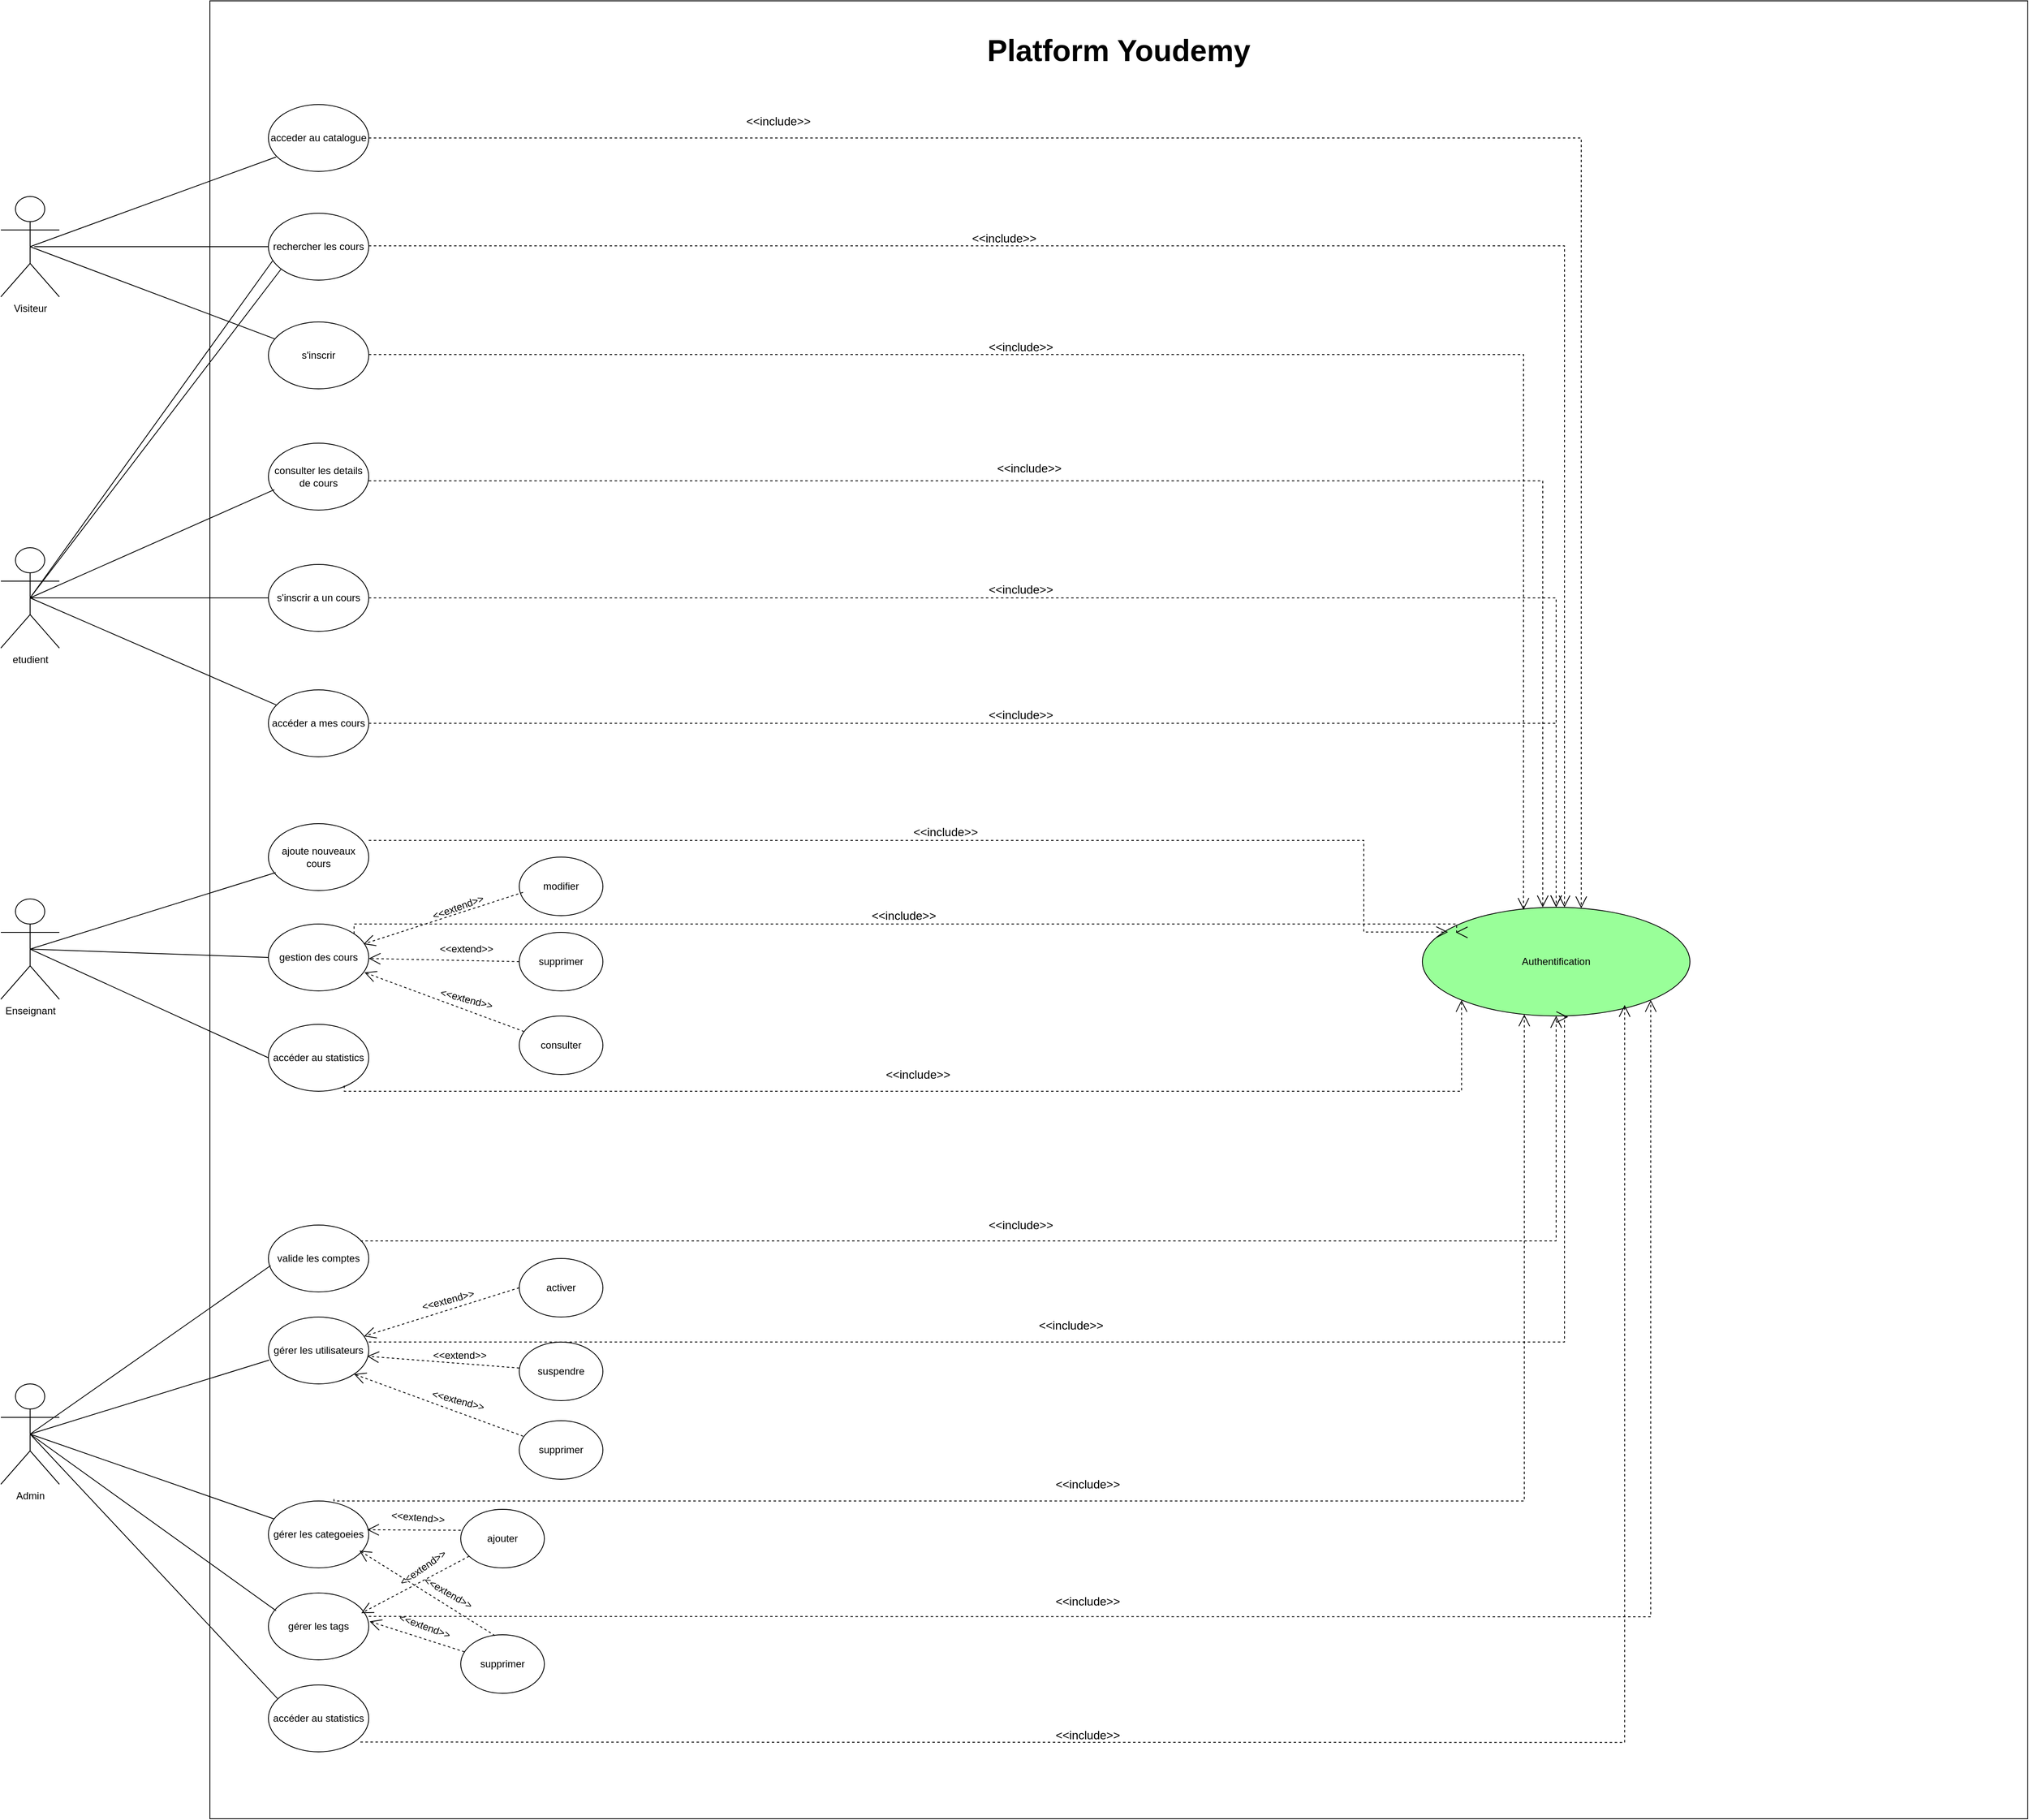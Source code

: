 <mxfile version="26.0.5">
  <diagram name="Page-1" id="uJoerDX6KOsWPnAusNM7">
    <mxGraphModel dx="2206" dy="605" grid="1" gridSize="10" guides="1" tooltips="1" connect="1" arrows="1" fold="1" page="1" pageScale="1" pageWidth="827" pageHeight="1169" math="0" shadow="0">
      <root>
        <mxCell id="0" />
        <mxCell id="1" parent="0" />
        <mxCell id="PKVaJ8mTQ42ZdOeIIyP1-2" value="" style="whiteSpace=wrap;html=1;aspect=fixed;" vertex="1" parent="1">
          <mxGeometry x="-70" y="56" width="2174" height="2174" as="geometry" />
        </mxCell>
        <mxCell id="PKVaJ8mTQ42ZdOeIIyP1-3" value="&lt;font style=&quot;font-size: 36px;&quot;&gt;&lt;b&gt;Platform Youdemy&lt;/b&gt;&lt;/font&gt;" style="text;html=1;align=center;verticalAlign=middle;whiteSpace=wrap;rounded=0;" vertex="1" parent="1">
          <mxGeometry x="817" y="100" width="400" height="30" as="geometry" />
        </mxCell>
        <mxCell id="PKVaJ8mTQ42ZdOeIIyP1-4" value="Visiteur" style="shape=umlActor;verticalLabelPosition=bottom;verticalAlign=top;html=1;outlineConnect=0;" vertex="1" parent="1">
          <mxGeometry x="-320" y="290" width="70" height="120" as="geometry" />
        </mxCell>
        <mxCell id="PKVaJ8mTQ42ZdOeIIyP1-5" value="acceder au catalogue" style="ellipse;whiteSpace=wrap;html=1;" vertex="1" parent="1">
          <mxGeometry y="180" width="120" height="80" as="geometry" />
        </mxCell>
        <mxCell id="PKVaJ8mTQ42ZdOeIIyP1-6" value="s&#39;inscrir" style="ellipse;whiteSpace=wrap;html=1;" vertex="1" parent="1">
          <mxGeometry y="440" width="120" height="80" as="geometry" />
        </mxCell>
        <mxCell id="PKVaJ8mTQ42ZdOeIIyP1-7" value="rechercher les cours" style="ellipse;whiteSpace=wrap;html=1;" vertex="1" parent="1">
          <mxGeometry y="310" width="120" height="80" as="geometry" />
        </mxCell>
        <mxCell id="PKVaJ8mTQ42ZdOeIIyP1-9" value="" style="endArrow=none;html=1;rounded=0;exitX=0.077;exitY=0.784;exitDx=0;exitDy=0;exitPerimeter=0;entryX=0.5;entryY=0.5;entryDx=0;entryDy=0;entryPerimeter=0;" edge="1" parent="1" source="PKVaJ8mTQ42ZdOeIIyP1-5" target="PKVaJ8mTQ42ZdOeIIyP1-4">
          <mxGeometry width="50" height="50" relative="1" as="geometry">
            <mxPoint x="260" y="430" as="sourcePoint" />
            <mxPoint x="310" y="380" as="targetPoint" />
          </mxGeometry>
        </mxCell>
        <mxCell id="PKVaJ8mTQ42ZdOeIIyP1-11" value="" style="endArrow=none;html=1;rounded=0;" edge="1" parent="1" source="PKVaJ8mTQ42ZdOeIIyP1-7">
          <mxGeometry width="50" height="50" relative="1" as="geometry">
            <mxPoint x="19" y="253" as="sourcePoint" />
            <mxPoint x="-280" y="350" as="targetPoint" />
          </mxGeometry>
        </mxCell>
        <mxCell id="PKVaJ8mTQ42ZdOeIIyP1-12" value="" style="endArrow=none;html=1;rounded=0;entryX=0.5;entryY=0.5;entryDx=0;entryDy=0;entryPerimeter=0;" edge="1" parent="1" source="PKVaJ8mTQ42ZdOeIIyP1-6" target="PKVaJ8mTQ42ZdOeIIyP1-4">
          <mxGeometry width="50" height="50" relative="1" as="geometry">
            <mxPoint x="10" y="360" as="sourcePoint" />
            <mxPoint x="-270" y="360" as="targetPoint" />
          </mxGeometry>
        </mxCell>
        <mxCell id="PKVaJ8mTQ42ZdOeIIyP1-16" value="etudient" style="shape=umlActor;verticalLabelPosition=bottom;verticalAlign=top;html=1;outlineConnect=0;" vertex="1" parent="1">
          <mxGeometry x="-320" y="710" width="70" height="120" as="geometry" />
        </mxCell>
        <mxCell id="PKVaJ8mTQ42ZdOeIIyP1-17" value="consulter les details de cours" style="ellipse;whiteSpace=wrap;html=1;" vertex="1" parent="1">
          <mxGeometry y="585" width="120" height="80" as="geometry" />
        </mxCell>
        <mxCell id="PKVaJ8mTQ42ZdOeIIyP1-18" value="s&#39;inscrir a un cours" style="ellipse;whiteSpace=wrap;html=1;" vertex="1" parent="1">
          <mxGeometry y="730" width="120" height="80" as="geometry" />
        </mxCell>
        <mxCell id="PKVaJ8mTQ42ZdOeIIyP1-19" value="accéder a mes cours" style="ellipse;whiteSpace=wrap;html=1;" vertex="1" parent="1">
          <mxGeometry y="880" width="120" height="80" as="geometry" />
        </mxCell>
        <mxCell id="PKVaJ8mTQ42ZdOeIIyP1-20" value="" style="endArrow=none;html=1;rounded=0;entryX=0.5;entryY=0.5;entryDx=0;entryDy=0;entryPerimeter=0;exitX=0.059;exitY=0.695;exitDx=0;exitDy=0;exitPerimeter=0;" edge="1" parent="1" source="PKVaJ8mTQ42ZdOeIIyP1-17" target="PKVaJ8mTQ42ZdOeIIyP1-16">
          <mxGeometry width="50" height="50" relative="1" as="geometry">
            <mxPoint x="13" y="870" as="sourcePoint" />
            <mxPoint x="-280" y="760" as="targetPoint" />
          </mxGeometry>
        </mxCell>
        <mxCell id="PKVaJ8mTQ42ZdOeIIyP1-21" value="" style="endArrow=none;html=1;rounded=0;exitX=0;exitY=0.5;exitDx=0;exitDy=0;entryX=0.5;entryY=0.5;entryDx=0;entryDy=0;entryPerimeter=0;" edge="1" parent="1" source="PKVaJ8mTQ42ZdOeIIyP1-18" target="PKVaJ8mTQ42ZdOeIIyP1-16">
          <mxGeometry width="50" height="50" relative="1" as="geometry">
            <mxPoint x="17" y="651" as="sourcePoint" />
            <mxPoint x="-280" y="770" as="targetPoint" />
          </mxGeometry>
        </mxCell>
        <mxCell id="PKVaJ8mTQ42ZdOeIIyP1-22" value="" style="endArrow=none;html=1;rounded=0;entryX=0.5;entryY=0.5;entryDx=0;entryDy=0;entryPerimeter=0;" edge="1" parent="1" source="PKVaJ8mTQ42ZdOeIIyP1-19" target="PKVaJ8mTQ42ZdOeIIyP1-16">
          <mxGeometry width="50" height="50" relative="1" as="geometry">
            <mxPoint x="10" y="780" as="sourcePoint" />
            <mxPoint x="-275" y="780" as="targetPoint" />
          </mxGeometry>
        </mxCell>
        <mxCell id="PKVaJ8mTQ42ZdOeIIyP1-23" value="" style="endArrow=none;html=1;rounded=0;entryX=0.5;entryY=0.5;entryDx=0;entryDy=0;entryPerimeter=0;exitX=0.042;exitY=0.711;exitDx=0;exitDy=0;exitPerimeter=0;" edge="1" parent="1" source="PKVaJ8mTQ42ZdOeIIyP1-7" target="PKVaJ8mTQ42ZdOeIIyP1-16">
          <mxGeometry width="50" height="50" relative="1" as="geometry">
            <mxPoint x="17" y="651" as="sourcePoint" />
            <mxPoint x="-275" y="780" as="targetPoint" />
          </mxGeometry>
        </mxCell>
        <mxCell id="PKVaJ8mTQ42ZdOeIIyP1-24" value="" style="endArrow=none;html=1;rounded=0;entryX=0.5;entryY=0.5;entryDx=0;entryDy=0;entryPerimeter=0;exitX=0.042;exitY=0.711;exitDx=0;exitDy=0;exitPerimeter=0;" edge="1" parent="1" target="PKVaJ8mTQ42ZdOeIIyP1-16">
          <mxGeometry width="50" height="50" relative="1" as="geometry">
            <mxPoint x="15" y="377" as="sourcePoint" />
            <mxPoint x="-275" y="780" as="targetPoint" />
          </mxGeometry>
        </mxCell>
        <mxCell id="PKVaJ8mTQ42ZdOeIIyP1-25" value="&lt;span style=&quot;box-sizing: border-box; border: 0px solid; --tw-border-spacing-x: 0; --tw-border-spacing-y: 0; --tw-translate-x: 0; --tw-translate-y: 0; --tw-rotate: 0; --tw-skew-x: 0; --tw-skew-y: 0; --tw-scale-x: 1; --tw-scale-y: 1; --tw-pan-x: ; --tw-pan-y: ; --tw-pinch-zoom: ; --tw-scroll-snap-strictness: proximity; --tw-gradient-from-position: ; --tw-gradient-via-position: ; --tw-gradient-to-position: ; --tw-ordinal: ; --tw-slashed-zero: ; --tw-numeric-figure: ; --tw-numeric-spacing: ; --tw-numeric-fraction: ; --tw-ring-inset: ; --tw-ring-offset-width: 0px; --tw-ring-offset-color: light-dark(#fff, #000000); --tw-ring-color: light-dark(rgba(59,130,246,.5), #4c89ec); --tw-ring-offset-shadow: 0 0 #0000; --tw-ring-shadow: 0 0 #0000; --tw-shadow: 0 0 #0000; --tw-shadow-colored: 0 0 #0000; --tw-blur: ; --tw-brightness: ; --tw-contrast: ; --tw-grayscale: ; --tw-hue-rotate: ; --tw-invert: ; --tw-saturate: ; --tw-sepia: ; --tw-drop-shadow: ; --tw-backdrop-blur: ; --tw-backdrop-brightness: ; --tw-backdrop-contrast: ; --tw-backdrop-grayscale: ; --tw-backdrop-hue-rotate: ; --tw-backdrop-invert: ; --tw-backdrop-opacity: ; --tw-backdrop-saturate: ; --tw-backdrop-sepia: ; --tw-contain-size: ; --tw-contain-layout: ; --tw-contain-paint: ; --tw-contain-style: ; font-family: &amp;quot;Nunito Sans&amp;quot;, sans-serif; text-align: start; white-space: pre-wrap; background-color: rgb(255, 255, 255);&quot;&gt;&lt;font style=&quot;font-size: 12px;&quot;&gt;Enseignant&lt;/font&gt;&lt;/span&gt;" style="shape=umlActor;verticalLabelPosition=bottom;verticalAlign=top;html=1;outlineConnect=0;" vertex="1" parent="1">
          <mxGeometry x="-320" y="1130" width="70" height="120" as="geometry" />
        </mxCell>
        <mxCell id="PKVaJ8mTQ42ZdOeIIyP1-26" value="ajoute nouveaux cours" style="ellipse;whiteSpace=wrap;html=1;" vertex="1" parent="1">
          <mxGeometry y="1040" width="120" height="80" as="geometry" />
        </mxCell>
        <mxCell id="PKVaJ8mTQ42ZdOeIIyP1-27" value="accéder au statistics" style="ellipse;whiteSpace=wrap;html=1;" vertex="1" parent="1">
          <mxGeometry y="1280" width="120" height="80" as="geometry" />
        </mxCell>
        <mxCell id="PKVaJ8mTQ42ZdOeIIyP1-28" value="gestion des cours" style="ellipse;whiteSpace=wrap;html=1;" vertex="1" parent="1">
          <mxGeometry y="1160" width="120" height="80" as="geometry" />
        </mxCell>
        <mxCell id="PKVaJ8mTQ42ZdOeIIyP1-30" value="" style="endArrow=none;html=1;rounded=0;entryX=0.5;entryY=0.5;entryDx=0;entryDy=0;entryPerimeter=0;exitX=0.073;exitY=0.731;exitDx=0;exitDy=0;exitPerimeter=0;" edge="1" parent="1" source="PKVaJ8mTQ42ZdOeIIyP1-26" target="PKVaJ8mTQ42ZdOeIIyP1-25">
          <mxGeometry width="50" height="50" relative="1" as="geometry">
            <mxPoint x="15" y="1318" as="sourcePoint" />
            <mxPoint x="-280" y="1190" as="targetPoint" />
          </mxGeometry>
        </mxCell>
        <mxCell id="PKVaJ8mTQ42ZdOeIIyP1-31" value="" style="endArrow=none;html=1;rounded=0;entryX=0.5;entryY=0.5;entryDx=0;entryDy=0;entryPerimeter=0;exitX=0;exitY=0.5;exitDx=0;exitDy=0;" edge="1" parent="1" source="PKVaJ8mTQ42ZdOeIIyP1-28" target="PKVaJ8mTQ42ZdOeIIyP1-25">
          <mxGeometry width="50" height="50" relative="1" as="geometry">
            <mxPoint x="15.057" y="1204.13" as="sourcePoint" />
            <mxPoint x="-270" y="1195.87" as="targetPoint" />
          </mxGeometry>
        </mxCell>
        <mxCell id="PKVaJ8mTQ42ZdOeIIyP1-32" value="" style="endArrow=none;html=1;rounded=0;entryX=0.5;entryY=0.5;entryDx=0;entryDy=0;entryPerimeter=0;exitX=0;exitY=0.5;exitDx=0;exitDy=0;" edge="1" parent="1" source="PKVaJ8mTQ42ZdOeIIyP1-27" target="PKVaJ8mTQ42ZdOeIIyP1-25">
          <mxGeometry width="50" height="50" relative="1" as="geometry">
            <mxPoint x="10" y="1210" as="sourcePoint" />
            <mxPoint x="-280" y="1200" as="targetPoint" />
          </mxGeometry>
        </mxCell>
        <mxCell id="PKVaJ8mTQ42ZdOeIIyP1-34" value="supprimer" style="ellipse;whiteSpace=wrap;html=1;" vertex="1" parent="1">
          <mxGeometry x="300" y="1170" width="100" height="70" as="geometry" />
        </mxCell>
        <mxCell id="PKVaJ8mTQ42ZdOeIIyP1-35" value="modifier" style="ellipse;whiteSpace=wrap;html=1;" vertex="1" parent="1">
          <mxGeometry x="300" y="1080" width="100" height="70" as="geometry" />
        </mxCell>
        <mxCell id="PKVaJ8mTQ42ZdOeIIyP1-36" value="consulter" style="ellipse;whiteSpace=wrap;html=1;" vertex="1" parent="1">
          <mxGeometry x="300" y="1270" width="100" height="70" as="geometry" />
        </mxCell>
        <mxCell id="PKVaJ8mTQ42ZdOeIIyP1-37" value="" style="endArrow=open;endSize=12;dashed=1;html=1;rounded=0;exitX=0.045;exitY=0.602;exitDx=0;exitDy=0;entryX=0.947;entryY=0.3;entryDx=0;entryDy=0;entryPerimeter=0;exitPerimeter=0;" edge="1" parent="1" source="PKVaJ8mTQ42ZdOeIIyP1-35" target="PKVaJ8mTQ42ZdOeIIyP1-28">
          <mxGeometry width="160" relative="1" as="geometry">
            <mxPoint x="130" y="1150" as="sourcePoint" />
            <mxPoint x="290" y="1150" as="targetPoint" />
          </mxGeometry>
        </mxCell>
        <mxCell id="PKVaJ8mTQ42ZdOeIIyP1-38" value="" style="endArrow=open;endSize=12;dashed=1;html=1;rounded=0;exitX=0;exitY=0.5;exitDx=0;exitDy=0;" edge="1" parent="1" source="PKVaJ8mTQ42ZdOeIIyP1-34" target="PKVaJ8mTQ42ZdOeIIyP1-28">
          <mxGeometry width="160" relative="1" as="geometry">
            <mxPoint x="315" y="1132" as="sourcePoint" />
            <mxPoint x="124" y="1194" as="targetPoint" />
          </mxGeometry>
        </mxCell>
        <mxCell id="PKVaJ8mTQ42ZdOeIIyP1-39" value="" style="endArrow=open;endSize=12;dashed=1;html=1;rounded=0;entryX=0.957;entryY=0.724;entryDx=0;entryDy=0;entryPerimeter=0;" edge="1" parent="1" source="PKVaJ8mTQ42ZdOeIIyP1-36" target="PKVaJ8mTQ42ZdOeIIyP1-28">
          <mxGeometry width="160" relative="1" as="geometry">
            <mxPoint x="325" y="1142" as="sourcePoint" />
            <mxPoint x="134" y="1204" as="targetPoint" />
          </mxGeometry>
        </mxCell>
        <mxCell id="PKVaJ8mTQ42ZdOeIIyP1-40" value="&amp;lt;&amp;lt;extend&amp;gt;&amp;gt;" style="text;html=1;align=center;verticalAlign=middle;whiteSpace=wrap;rounded=0;rotation=-20;" vertex="1" parent="1">
          <mxGeometry x="202.01" y="1130" width="50" height="20" as="geometry" />
        </mxCell>
        <mxCell id="PKVaJ8mTQ42ZdOeIIyP1-41" value="&amp;lt;&amp;lt;extend&amp;gt;&amp;gt;" style="text;html=1;align=center;verticalAlign=middle;whiteSpace=wrap;rounded=0;rotation=0;" vertex="1" parent="1">
          <mxGeometry x="212.01" y="1180" width="50" height="20" as="geometry" />
        </mxCell>
        <mxCell id="PKVaJ8mTQ42ZdOeIIyP1-42" value="&amp;lt;&amp;lt;extend&amp;gt;&amp;gt;" style="text;html=1;align=center;verticalAlign=middle;whiteSpace=wrap;rounded=0;rotation=15;" vertex="1" parent="1">
          <mxGeometry x="212.01" y="1240" width="50" height="20" as="geometry" />
        </mxCell>
        <mxCell id="PKVaJ8mTQ42ZdOeIIyP1-43" value="&lt;div style=&quot;text-align: start;&quot;&gt;&lt;span style=&quot;color: light-dark(rgb(0, 0, 0), rgb(255, 255, 255)); white-space: pre-wrap; background-color: rgb(255, 255, 255);&quot;&gt;&lt;font face=&quot;Nunito Sans, sans-serif&quot;&gt;Admin&lt;/font&gt;&lt;/span&gt;&lt;/div&gt;" style="shape=umlActor;verticalLabelPosition=bottom;verticalAlign=top;html=1;outlineConnect=0;" vertex="1" parent="1">
          <mxGeometry x="-320" y="1710" width="70" height="120" as="geometry" />
        </mxCell>
        <mxCell id="PKVaJ8mTQ42ZdOeIIyP1-44" value="valide les comptes" style="ellipse;whiteSpace=wrap;html=1;" vertex="1" parent="1">
          <mxGeometry y="1520" width="120" height="80" as="geometry" />
        </mxCell>
        <mxCell id="PKVaJ8mTQ42ZdOeIIyP1-45" value="gérer les utilisateurs" style="ellipse;whiteSpace=wrap;html=1;" vertex="1" parent="1">
          <mxGeometry y="1630" width="120" height="80" as="geometry" />
        </mxCell>
        <mxCell id="PKVaJ8mTQ42ZdOeIIyP1-46" value="gérer les categoeies" style="ellipse;whiteSpace=wrap;html=1;" vertex="1" parent="1">
          <mxGeometry y="1850" width="120" height="80" as="geometry" />
        </mxCell>
        <mxCell id="PKVaJ8mTQ42ZdOeIIyP1-47" value="gérer les tags" style="ellipse;whiteSpace=wrap;html=1;" vertex="1" parent="1">
          <mxGeometry y="1960" width="120" height="80" as="geometry" />
        </mxCell>
        <mxCell id="PKVaJ8mTQ42ZdOeIIyP1-48" value="accéder au statistics" style="ellipse;whiteSpace=wrap;html=1;" vertex="1" parent="1">
          <mxGeometry y="2070" width="120" height="80" as="geometry" />
        </mxCell>
        <mxCell id="PKVaJ8mTQ42ZdOeIIyP1-49" value="" style="endArrow=none;html=1;rounded=0;exitX=0.022;exitY=0.606;exitDx=0;exitDy=0;exitPerimeter=0;entryX=0.5;entryY=0.5;entryDx=0;entryDy=0;entryPerimeter=0;" edge="1" parent="1" source="PKVaJ8mTQ42ZdOeIIyP1-44" target="PKVaJ8mTQ42ZdOeIIyP1-43">
          <mxGeometry width="50" height="50" relative="1" as="geometry">
            <mxPoint x="-5" y="1640" as="sourcePoint" />
            <mxPoint x="-290" y="1510" as="targetPoint" />
          </mxGeometry>
        </mxCell>
        <mxCell id="PKVaJ8mTQ42ZdOeIIyP1-50" value="" style="endArrow=none;html=1;rounded=0;entryX=0.5;entryY=0.5;entryDx=0;entryDy=0;entryPerimeter=0;exitX=0.008;exitY=0.644;exitDx=0;exitDy=0;exitPerimeter=0;" edge="1" parent="1" source="PKVaJ8mTQ42ZdOeIIyP1-45" target="PKVaJ8mTQ42ZdOeIIyP1-43">
          <mxGeometry width="50" height="50" relative="1" as="geometry">
            <mxPoint y="1683" as="sourcePoint" />
            <mxPoint x="-275" y="1780" as="targetPoint" />
          </mxGeometry>
        </mxCell>
        <mxCell id="PKVaJ8mTQ42ZdOeIIyP1-51" value="" style="endArrow=none;html=1;rounded=0;entryX=0.5;entryY=0.5;entryDx=0;entryDy=0;entryPerimeter=0;" edge="1" parent="1" source="PKVaJ8mTQ42ZdOeIIyP1-46" target="PKVaJ8mTQ42ZdOeIIyP1-43">
          <mxGeometry width="50" height="50" relative="1" as="geometry">
            <mxPoint x="17" y="1693" as="sourcePoint" />
            <mxPoint x="-275" y="1780" as="targetPoint" />
          </mxGeometry>
        </mxCell>
        <mxCell id="PKVaJ8mTQ42ZdOeIIyP1-52" value="" style="endArrow=none;html=1;rounded=0;entryX=0.5;entryY=0.5;entryDx=0;entryDy=0;entryPerimeter=0;exitX=0.076;exitY=0.265;exitDx=0;exitDy=0;exitPerimeter=0;" edge="1" parent="1" source="PKVaJ8mTQ42ZdOeIIyP1-47" target="PKVaJ8mTQ42ZdOeIIyP1-43">
          <mxGeometry width="50" height="50" relative="1" as="geometry">
            <mxPoint x="17" y="1881" as="sourcePoint" />
            <mxPoint x="-275" y="1780" as="targetPoint" />
          </mxGeometry>
        </mxCell>
        <mxCell id="PKVaJ8mTQ42ZdOeIIyP1-53" value="" style="endArrow=none;html=1;rounded=0;entryX=0.5;entryY=0.5;entryDx=0;entryDy=0;entryPerimeter=0;exitX=0.09;exitY=0.202;exitDx=0;exitDy=0;exitPerimeter=0;" edge="1" parent="1" source="PKVaJ8mTQ42ZdOeIIyP1-48" target="PKVaJ8mTQ42ZdOeIIyP1-43">
          <mxGeometry width="50" height="50" relative="1" as="geometry">
            <mxPoint x="27" y="1891" as="sourcePoint" />
            <mxPoint x="-265" y="1790" as="targetPoint" />
          </mxGeometry>
        </mxCell>
        <mxCell id="PKVaJ8mTQ42ZdOeIIyP1-54" value="activer" style="ellipse;whiteSpace=wrap;html=1;" vertex="1" parent="1">
          <mxGeometry x="300" y="1560" width="100" height="70" as="geometry" />
        </mxCell>
        <mxCell id="PKVaJ8mTQ42ZdOeIIyP1-55" value="suspendre" style="ellipse;whiteSpace=wrap;html=1;" vertex="1" parent="1">
          <mxGeometry x="300" y="1660" width="100" height="70" as="geometry" />
        </mxCell>
        <mxCell id="PKVaJ8mTQ42ZdOeIIyP1-56" value="supprimer" style="ellipse;whiteSpace=wrap;html=1;" vertex="1" parent="1">
          <mxGeometry x="300" y="1754" width="100" height="70" as="geometry" />
        </mxCell>
        <mxCell id="PKVaJ8mTQ42ZdOeIIyP1-57" value="" style="endArrow=open;endSize=12;dashed=1;html=1;rounded=0;exitX=0;exitY=0.5;exitDx=0;exitDy=0;" edge="1" parent="1" source="PKVaJ8mTQ42ZdOeIIyP1-54" target="PKVaJ8mTQ42ZdOeIIyP1-45">
          <mxGeometry width="160" relative="1" as="geometry">
            <mxPoint x="300" y="1581" as="sourcePoint" />
            <mxPoint x="109" y="1510" as="targetPoint" />
          </mxGeometry>
        </mxCell>
        <mxCell id="PKVaJ8mTQ42ZdOeIIyP1-58" value="" style="endArrow=open;endSize=12;dashed=1;html=1;rounded=0;exitX=0.053;exitY=0.411;exitDx=0;exitDy=0;exitPerimeter=0;entryX=0.984;entryY=0.586;entryDx=0;entryDy=0;entryPerimeter=0;" edge="1" parent="1" target="PKVaJ8mTQ42ZdOeIIyP1-45">
          <mxGeometry width="160" relative="1" as="geometry">
            <mxPoint x="300" y="1691" as="sourcePoint" />
            <mxPoint x="109" y="1754" as="targetPoint" />
          </mxGeometry>
        </mxCell>
        <mxCell id="PKVaJ8mTQ42ZdOeIIyP1-59" value="" style="endArrow=open;endSize=12;dashed=1;html=1;rounded=0;exitX=0.047;exitY=0.265;exitDx=0;exitDy=0;exitPerimeter=0;entryX=1;entryY=1;entryDx=0;entryDy=0;" edge="1" parent="1" source="PKVaJ8mTQ42ZdOeIIyP1-56" target="PKVaJ8mTQ42ZdOeIIyP1-45">
          <mxGeometry width="160" relative="1" as="geometry">
            <mxPoint x="310" y="1701" as="sourcePoint" />
            <mxPoint x="128" y="1687" as="targetPoint" />
          </mxGeometry>
        </mxCell>
        <mxCell id="PKVaJ8mTQ42ZdOeIIyP1-60" value="&amp;lt;&amp;lt;extend&amp;gt;&amp;gt;" style="text;html=1;align=center;verticalAlign=middle;whiteSpace=wrap;rounded=0;rotation=-15;" vertex="1" parent="1">
          <mxGeometry x="190" y="1600" width="50" height="20" as="geometry" />
        </mxCell>
        <mxCell id="PKVaJ8mTQ42ZdOeIIyP1-61" value="&amp;lt;&amp;lt;extend&amp;gt;&amp;gt;" style="text;html=1;align=center;verticalAlign=middle;whiteSpace=wrap;rounded=0;rotation=0;" vertex="1" parent="1">
          <mxGeometry x="204.01" y="1666" width="50" height="20" as="geometry" />
        </mxCell>
        <mxCell id="PKVaJ8mTQ42ZdOeIIyP1-62" value="&amp;lt;&amp;lt;extend&amp;gt;&amp;gt;" style="text;html=1;align=center;verticalAlign=middle;whiteSpace=wrap;rounded=0;rotation=15;" vertex="1" parent="1">
          <mxGeometry x="202.01" y="1720" width="50" height="20" as="geometry" />
        </mxCell>
        <mxCell id="PKVaJ8mTQ42ZdOeIIyP1-63" value="ajouter" style="ellipse;whiteSpace=wrap;html=1;" vertex="1" parent="1">
          <mxGeometry x="230" y="1860" width="100" height="70" as="geometry" />
        </mxCell>
        <mxCell id="PKVaJ8mTQ42ZdOeIIyP1-64" value="supprimer" style="ellipse;whiteSpace=wrap;html=1;" vertex="1" parent="1">
          <mxGeometry x="230" y="2010" width="100" height="70" as="geometry" />
        </mxCell>
        <mxCell id="PKVaJ8mTQ42ZdOeIIyP1-67" value="" style="endArrow=open;endSize=12;dashed=1;html=1;rounded=0;exitX=0.047;exitY=0.265;exitDx=0;exitDy=0;exitPerimeter=0;entryX=0.984;entryY=0.43;entryDx=0;entryDy=0;entryPerimeter=0;" edge="1" parent="1" target="PKVaJ8mTQ42ZdOeIIyP1-46">
          <mxGeometry width="160" relative="1" as="geometry">
            <mxPoint x="230" y="1885" as="sourcePoint" />
            <mxPoint x="27" y="1810" as="targetPoint" />
          </mxGeometry>
        </mxCell>
        <mxCell id="PKVaJ8mTQ42ZdOeIIyP1-68" value="" style="endArrow=open;endSize=12;dashed=1;html=1;rounded=0;exitX=0.047;exitY=0.265;exitDx=0;exitDy=0;exitPerimeter=0;entryX=0.907;entryY=0.742;entryDx=0;entryDy=0;entryPerimeter=0;" edge="1" parent="1" target="PKVaJ8mTQ42ZdOeIIyP1-46">
          <mxGeometry width="160" relative="1" as="geometry">
            <mxPoint x="271" y="2011" as="sourcePoint" />
            <mxPoint x="159" y="2010" as="targetPoint" />
          </mxGeometry>
        </mxCell>
        <mxCell id="PKVaJ8mTQ42ZdOeIIyP1-69" value="" style="endArrow=open;endSize=12;dashed=1;html=1;rounded=0;entryX=0.926;entryY=0.302;entryDx=0;entryDy=0;entryPerimeter=0;" edge="1" parent="1" source="PKVaJ8mTQ42ZdOeIIyP1-63" target="PKVaJ8mTQ42ZdOeIIyP1-47">
          <mxGeometry width="160" relative="1" as="geometry">
            <mxPoint x="282" y="2070" as="sourcePoint" />
            <mxPoint x="120" y="1968" as="targetPoint" />
          </mxGeometry>
        </mxCell>
        <mxCell id="PKVaJ8mTQ42ZdOeIIyP1-70" value="" style="endArrow=open;endSize=12;dashed=1;html=1;rounded=0;entryX=0.926;entryY=0.302;entryDx=0;entryDy=0;entryPerimeter=0;" edge="1" parent="1" source="PKVaJ8mTQ42ZdOeIIyP1-64">
          <mxGeometry width="160" relative="1" as="geometry">
            <mxPoint x="250" y="1926" as="sourcePoint" />
            <mxPoint x="121" y="1994" as="targetPoint" />
          </mxGeometry>
        </mxCell>
        <mxCell id="PKVaJ8mTQ42ZdOeIIyP1-71" value="&amp;lt;&amp;lt;extend&amp;gt;&amp;gt;" style="text;html=1;align=center;verticalAlign=middle;whiteSpace=wrap;rounded=0;rotation=5;" vertex="1" parent="1">
          <mxGeometry x="154.01" y="1860" width="50" height="20" as="geometry" />
        </mxCell>
        <mxCell id="PKVaJ8mTQ42ZdOeIIyP1-72" value="&amp;lt;&amp;lt;extend&amp;gt;&amp;gt;" style="text;html=1;align=center;verticalAlign=middle;whiteSpace=wrap;rounded=0;rotation=30;" vertex="1" parent="1">
          <mxGeometry x="190" y="1950" width="50" height="20" as="geometry" />
        </mxCell>
        <mxCell id="PKVaJ8mTQ42ZdOeIIyP1-73" value="&amp;lt;&amp;lt;extend&amp;gt;&amp;gt;" style="text;html=1;align=center;verticalAlign=middle;whiteSpace=wrap;rounded=0;rotation=20;" vertex="1" parent="1">
          <mxGeometry x="162.01" y="1990" width="50" height="20" as="geometry" />
        </mxCell>
        <mxCell id="PKVaJ8mTQ42ZdOeIIyP1-74" value="&amp;lt;&amp;lt;extend&amp;gt;&amp;gt;" style="text;html=1;align=center;verticalAlign=middle;whiteSpace=wrap;rounded=0;rotation=-35;" vertex="1" parent="1">
          <mxGeometry x="160" y="1920" width="50" height="20" as="geometry" />
        </mxCell>
        <mxCell id="PKVaJ8mTQ42ZdOeIIyP1-75" value="Authentification" style="ellipse;whiteSpace=wrap;html=1;fillColor=#99FF99;" vertex="1" parent="1">
          <mxGeometry x="1380" y="1140" width="320" height="130" as="geometry" />
        </mxCell>
        <mxCell id="PKVaJ8mTQ42ZdOeIIyP1-76" value="" style="endArrow=open;endSize=12;dashed=1;html=1;rounded=0;edgeStyle=orthogonalEdgeStyle;exitX=1;exitY=0.5;exitDx=0;exitDy=0;" edge="1" parent="1" source="PKVaJ8mTQ42ZdOeIIyP1-5" target="PKVaJ8mTQ42ZdOeIIyP1-75">
          <mxGeometry width="160" relative="1" as="geometry">
            <mxPoint x="154.01" y="230.004" as="sourcePoint" />
            <mxPoint x="424.01" y="443.61" as="targetPoint" />
            <Array as="points">
              <mxPoint x="1570" y="220" />
            </Array>
          </mxGeometry>
        </mxCell>
        <mxCell id="PKVaJ8mTQ42ZdOeIIyP1-78" value="" style="endArrow=open;endSize=12;dashed=1;html=1;rounded=0;edgeStyle=orthogonalEdgeStyle;exitX=1;exitY=0.5;exitDx=0;exitDy=0;" edge="1" parent="1" target="PKVaJ8mTQ42ZdOeIIyP1-75">
          <mxGeometry width="160" relative="1" as="geometry">
            <mxPoint x="120" y="349" as="sourcePoint" />
            <mxPoint x="1520" y="1270" as="targetPoint" />
            <Array as="points">
              <mxPoint x="1550" y="349" />
            </Array>
          </mxGeometry>
        </mxCell>
        <mxCell id="PKVaJ8mTQ42ZdOeIIyP1-79" value="" style="endArrow=open;endSize=12;dashed=1;html=1;rounded=0;edgeStyle=orthogonalEdgeStyle;exitX=1;exitY=0.5;exitDx=0;exitDy=0;entryX=0.378;entryY=0.023;entryDx=0;entryDy=0;entryPerimeter=0;" edge="1" parent="1" target="PKVaJ8mTQ42ZdOeIIyP1-75">
          <mxGeometry width="160" relative="1" as="geometry">
            <mxPoint x="120" y="479" as="sourcePoint" />
            <mxPoint x="1550" y="1270" as="targetPoint" />
            <Array as="points">
              <mxPoint x="1501" y="479" />
            </Array>
          </mxGeometry>
        </mxCell>
        <mxCell id="PKVaJ8mTQ42ZdOeIIyP1-81" value="" style="endArrow=open;endSize=12;dashed=1;html=1;rounded=0;edgeStyle=orthogonalEdgeStyle;exitX=1;exitY=0.5;exitDx=0;exitDy=0;" edge="1" parent="1">
          <mxGeometry width="160" relative="1" as="geometry">
            <mxPoint x="120" y="630" as="sourcePoint" />
            <mxPoint x="1524" y="1140" as="targetPoint" />
            <Array as="points">
              <mxPoint x="1524" y="630" />
            </Array>
          </mxGeometry>
        </mxCell>
        <mxCell id="PKVaJ8mTQ42ZdOeIIyP1-82" value="" style="endArrow=open;endSize=12;dashed=1;html=1;rounded=0;edgeStyle=orthogonalEdgeStyle;exitX=1;exitY=0.5;exitDx=0;exitDy=0;entryX=0.5;entryY=0;entryDx=0;entryDy=0;" edge="1" parent="1" target="PKVaJ8mTQ42ZdOeIIyP1-75">
          <mxGeometry width="160" relative="1" as="geometry">
            <mxPoint x="120" y="770" as="sourcePoint" />
            <mxPoint x="1524" y="1280" as="targetPoint" />
            <Array as="points">
              <mxPoint x="1540" y="770" />
            </Array>
          </mxGeometry>
        </mxCell>
        <mxCell id="PKVaJ8mTQ42ZdOeIIyP1-83" value="" style="endArrow=open;endSize=12;dashed=1;html=1;rounded=0;edgeStyle=orthogonalEdgeStyle;exitX=1;exitY=0.5;exitDx=0;exitDy=0;entryX=0.5;entryY=0;entryDx=0;entryDy=0;" edge="1" parent="1" target="PKVaJ8mTQ42ZdOeIIyP1-75">
          <mxGeometry width="160" relative="1" as="geometry">
            <mxPoint x="120" y="920" as="sourcePoint" />
            <mxPoint x="1540" y="1290" as="targetPoint" />
            <Array as="points">
              <mxPoint x="1540" y="920" />
            </Array>
          </mxGeometry>
        </mxCell>
        <mxCell id="PKVaJ8mTQ42ZdOeIIyP1-84" value="" style="endArrow=open;endSize=12;dashed=1;html=1;rounded=0;edgeStyle=orthogonalEdgeStyle;exitX=1;exitY=0.5;exitDx=0;exitDy=0;entryX=0.096;entryY=0.228;entryDx=0;entryDy=0;entryPerimeter=0;" edge="1" parent="1" target="PKVaJ8mTQ42ZdOeIIyP1-75">
          <mxGeometry width="160" relative="1" as="geometry">
            <mxPoint x="120" y="1060" as="sourcePoint" />
            <mxPoint x="1540" y="1280" as="targetPoint" />
            <Array as="points">
              <mxPoint x="1310" y="1060" />
              <mxPoint x="1310" y="1170" />
            </Array>
          </mxGeometry>
        </mxCell>
        <mxCell id="PKVaJ8mTQ42ZdOeIIyP1-85" value="" style="endArrow=open;endSize=12;dashed=1;html=1;rounded=0;edgeStyle=orthogonalEdgeStyle;exitX=1;exitY=0;exitDx=0;exitDy=0;" edge="1" parent="1" source="PKVaJ8mTQ42ZdOeIIyP1-28">
          <mxGeometry width="160" relative="1" as="geometry">
            <mxPoint x="130" y="1190" as="sourcePoint" />
            <mxPoint x="1420" y="1170" as="targetPoint" />
            <Array as="points">
              <mxPoint x="102" y="1160" />
              <mxPoint x="1421" y="1160" />
            </Array>
          </mxGeometry>
        </mxCell>
        <mxCell id="PKVaJ8mTQ42ZdOeIIyP1-87" value="" style="endArrow=open;endSize=12;dashed=1;html=1;rounded=0;edgeStyle=orthogonalEdgeStyle;exitX=0.756;exitY=0.916;exitDx=0;exitDy=0;entryX=0;entryY=1;entryDx=0;entryDy=0;exitPerimeter=0;" edge="1" parent="1" source="PKVaJ8mTQ42ZdOeIIyP1-27" target="PKVaJ8mTQ42ZdOeIIyP1-75">
          <mxGeometry width="160" relative="1" as="geometry">
            <mxPoint x="100" y="1360" as="sourcePoint" />
            <mxPoint x="1391" y="1470" as="targetPoint" />
            <Array as="points">
              <mxPoint x="91" y="1360" />
              <mxPoint x="1426" y="1360" />
            </Array>
          </mxGeometry>
        </mxCell>
        <mxCell id="PKVaJ8mTQ42ZdOeIIyP1-88" value="" style="endArrow=open;endSize=12;dashed=1;html=1;rounded=0;edgeStyle=orthogonalEdgeStyle;exitX=1;exitY=0.5;exitDx=0;exitDy=0;" edge="1" parent="1" target="PKVaJ8mTQ42ZdOeIIyP1-75">
          <mxGeometry width="160" relative="1" as="geometry">
            <mxPoint x="110" y="1539" as="sourcePoint" />
            <mxPoint x="1570" y="1490" as="targetPoint" />
            <Array as="points">
              <mxPoint x="1540" y="1539" />
            </Array>
          </mxGeometry>
        </mxCell>
        <mxCell id="PKVaJ8mTQ42ZdOeIIyP1-89" value="" style="endArrow=open;endSize=12;dashed=1;html=1;rounded=0;edgeStyle=orthogonalEdgeStyle;exitX=1;exitY=0.5;exitDx=0;exitDy=0;entryX=0.545;entryY=1.009;entryDx=0;entryDy=0;entryPerimeter=0;" edge="1" parent="1" target="PKVaJ8mTQ42ZdOeIIyP1-75">
          <mxGeometry width="160" relative="1" as="geometry">
            <mxPoint x="120" y="1659.92" as="sourcePoint" />
            <mxPoint x="1550" y="1390.92" as="targetPoint" />
            <Array as="points">
              <mxPoint x="1550" y="1660" />
              <mxPoint x="1550" y="1271" />
            </Array>
          </mxGeometry>
        </mxCell>
        <mxCell id="PKVaJ8mTQ42ZdOeIIyP1-90" value="" style="endArrow=open;endSize=12;dashed=1;html=1;rounded=0;edgeStyle=orthogonalEdgeStyle;exitX=0.653;exitY=-0.029;exitDx=0;exitDy=0;entryX=0.381;entryY=0.986;entryDx=0;entryDy=0;entryPerimeter=0;exitPerimeter=0;" edge="1" parent="1" source="PKVaJ8mTQ42ZdOeIIyP1-46" target="PKVaJ8mTQ42ZdOeIIyP1-75">
          <mxGeometry width="160" relative="1" as="geometry">
            <mxPoint x="90" y="1850" as="sourcePoint" />
            <mxPoint x="1524" y="1461.08" as="targetPoint" />
            <Array as="points">
              <mxPoint x="78" y="1850" />
              <mxPoint x="1502" y="1850" />
            </Array>
          </mxGeometry>
        </mxCell>
        <mxCell id="PKVaJ8mTQ42ZdOeIIyP1-91" value="" style="endArrow=open;endSize=12;dashed=1;html=1;rounded=0;edgeStyle=orthogonalEdgeStyle;exitX=0.653;exitY=-0.029;exitDx=0;exitDy=0;exitPerimeter=0;entryX=1;entryY=1;entryDx=0;entryDy=0;" edge="1" parent="1" target="PKVaJ8mTQ42ZdOeIIyP1-75">
          <mxGeometry width="160" relative="1" as="geometry">
            <mxPoint x="120" y="1988" as="sourcePoint" />
            <mxPoint x="1544" y="1408" as="targetPoint" />
            <Array as="points" />
          </mxGeometry>
        </mxCell>
        <mxCell id="PKVaJ8mTQ42ZdOeIIyP1-92" value="" style="endArrow=open;endSize=12;dashed=1;html=1;rounded=0;edgeStyle=orthogonalEdgeStyle;exitX=0.653;exitY=-0.029;exitDx=0;exitDy=0;exitPerimeter=0;entryX=0.756;entryY=0.899;entryDx=0;entryDy=0;entryPerimeter=0;" edge="1" parent="1" target="PKVaJ8mTQ42ZdOeIIyP1-75">
          <mxGeometry width="160" relative="1" as="geometry">
            <mxPoint x="110" y="2138.27" as="sourcePoint" />
            <mxPoint x="1643" y="1401.27" as="targetPoint" />
            <Array as="points" />
          </mxGeometry>
        </mxCell>
        <mxCell id="PKVaJ8mTQ42ZdOeIIyP1-93" style="edgeStyle=orthogonalEdgeStyle;rounded=0;orthogonalLoop=1;jettySize=auto;html=1;exitX=0.5;exitY=1;exitDx=0;exitDy=0;" edge="1" parent="1" source="PKVaJ8mTQ42ZdOeIIyP1-3" target="PKVaJ8mTQ42ZdOeIIyP1-3">
          <mxGeometry relative="1" as="geometry" />
        </mxCell>
        <mxCell id="PKVaJ8mTQ42ZdOeIIyP1-94" value="&lt;font style=&quot;font-size: 14px;&quot;&gt;&amp;lt;&amp;lt;include&amp;gt;&amp;gt;&lt;/font&gt;" style="text;html=1;align=center;verticalAlign=middle;whiteSpace=wrap;rounded=0;rotation=0;" vertex="1" parent="1">
          <mxGeometry x="570" y="190" width="80" height="20" as="geometry" />
        </mxCell>
        <mxCell id="PKVaJ8mTQ42ZdOeIIyP1-95" value="&lt;font style=&quot;font-size: 14px;&quot;&gt;&amp;lt;&amp;lt;include&amp;gt;&amp;gt;&lt;/font&gt;" style="text;html=1;align=center;verticalAlign=middle;whiteSpace=wrap;rounded=0;rotation=0;" vertex="1" parent="1">
          <mxGeometry x="840" y="330" width="80" height="20" as="geometry" />
        </mxCell>
        <mxCell id="PKVaJ8mTQ42ZdOeIIyP1-96" value="&lt;font style=&quot;font-size: 14px;&quot;&gt;&amp;lt;&amp;lt;include&amp;gt;&amp;gt;&lt;/font&gt;" style="text;html=1;align=center;verticalAlign=middle;whiteSpace=wrap;rounded=0;rotation=0;" vertex="1" parent="1">
          <mxGeometry x="860" y="460" width="80" height="20" as="geometry" />
        </mxCell>
        <mxCell id="PKVaJ8mTQ42ZdOeIIyP1-97" value="&lt;font style=&quot;font-size: 14px;&quot;&gt;&amp;lt;&amp;lt;include&amp;gt;&amp;gt;&lt;/font&gt;" style="text;html=1;align=center;verticalAlign=middle;whiteSpace=wrap;rounded=0;rotation=0;" vertex="1" parent="1">
          <mxGeometry x="870" y="605" width="80" height="20" as="geometry" />
        </mxCell>
        <mxCell id="PKVaJ8mTQ42ZdOeIIyP1-99" value="&lt;font style=&quot;font-size: 14px;&quot;&gt;&amp;lt;&amp;lt;include&amp;gt;&amp;gt;&lt;/font&gt;" style="text;html=1;align=center;verticalAlign=middle;whiteSpace=wrap;rounded=0;rotation=0;" vertex="1" parent="1">
          <mxGeometry x="860" y="750" width="80" height="20" as="geometry" />
        </mxCell>
        <mxCell id="PKVaJ8mTQ42ZdOeIIyP1-100" value="&lt;font style=&quot;font-size: 14px;&quot;&gt;&amp;lt;&amp;lt;include&amp;gt;&amp;gt;&lt;/font&gt;" style="text;html=1;align=center;verticalAlign=middle;whiteSpace=wrap;rounded=0;rotation=0;" vertex="1" parent="1">
          <mxGeometry x="860" y="900" width="80" height="20" as="geometry" />
        </mxCell>
        <mxCell id="PKVaJ8mTQ42ZdOeIIyP1-101" value="&lt;font style=&quot;font-size: 14px;&quot;&gt;&amp;lt;&amp;lt;include&amp;gt;&amp;gt;&lt;/font&gt;" style="text;html=1;align=center;verticalAlign=middle;whiteSpace=wrap;rounded=0;rotation=0;" vertex="1" parent="1">
          <mxGeometry x="770" y="1040" width="80" height="20" as="geometry" />
        </mxCell>
        <mxCell id="PKVaJ8mTQ42ZdOeIIyP1-102" value="&lt;font style=&quot;font-size: 14px;&quot;&gt;&amp;lt;&amp;lt;include&amp;gt;&amp;gt;&lt;/font&gt;" style="text;html=1;align=center;verticalAlign=middle;whiteSpace=wrap;rounded=0;rotation=0;" vertex="1" parent="1">
          <mxGeometry x="720" y="1140" width="80" height="20" as="geometry" />
        </mxCell>
        <mxCell id="PKVaJ8mTQ42ZdOeIIyP1-103" value="&lt;font style=&quot;font-size: 14px;&quot;&gt;&amp;lt;&amp;lt;include&amp;gt;&amp;gt;&lt;/font&gt;" style="text;html=1;align=center;verticalAlign=middle;whiteSpace=wrap;rounded=0;rotation=0;" vertex="1" parent="1">
          <mxGeometry x="737" y="1330" width="80" height="20" as="geometry" />
        </mxCell>
        <mxCell id="PKVaJ8mTQ42ZdOeIIyP1-104" value="&lt;font style=&quot;font-size: 14px;&quot;&gt;&amp;lt;&amp;lt;include&amp;gt;&amp;gt;&lt;/font&gt;" style="text;html=1;align=center;verticalAlign=middle;whiteSpace=wrap;rounded=0;rotation=0;" vertex="1" parent="1">
          <mxGeometry x="860" y="1510" width="80" height="20" as="geometry" />
        </mxCell>
        <mxCell id="PKVaJ8mTQ42ZdOeIIyP1-105" value="&lt;font style=&quot;font-size: 14px;&quot;&gt;&amp;lt;&amp;lt;include&amp;gt;&amp;gt;&lt;/font&gt;" style="text;html=1;align=center;verticalAlign=middle;whiteSpace=wrap;rounded=0;rotation=0;" vertex="1" parent="1">
          <mxGeometry x="920" y="1630" width="80" height="20" as="geometry" />
        </mxCell>
        <mxCell id="PKVaJ8mTQ42ZdOeIIyP1-106" value="&lt;font style=&quot;font-size: 14px;&quot;&gt;&amp;lt;&amp;lt;include&amp;gt;&amp;gt;&lt;/font&gt;" style="text;html=1;align=center;verticalAlign=middle;whiteSpace=wrap;rounded=0;rotation=0;" vertex="1" parent="1">
          <mxGeometry x="940" y="1820" width="80" height="20" as="geometry" />
        </mxCell>
        <mxCell id="PKVaJ8mTQ42ZdOeIIyP1-109" value="&lt;font style=&quot;font-size: 14px;&quot;&gt;&amp;lt;&amp;lt;include&amp;gt;&amp;gt;&lt;/font&gt;" style="text;html=1;align=center;verticalAlign=middle;whiteSpace=wrap;rounded=0;rotation=0;" vertex="1" parent="1">
          <mxGeometry x="940" y="1960" width="80" height="20" as="geometry" />
        </mxCell>
        <mxCell id="PKVaJ8mTQ42ZdOeIIyP1-110" value="&lt;font style=&quot;font-size: 14px;&quot;&gt;&amp;lt;&amp;lt;include&amp;gt;&amp;gt;&lt;/font&gt;" style="text;html=1;align=center;verticalAlign=middle;whiteSpace=wrap;rounded=0;rotation=0;" vertex="1" parent="1">
          <mxGeometry x="940" y="2120" width="80" height="20" as="geometry" />
        </mxCell>
      </root>
    </mxGraphModel>
  </diagram>
</mxfile>
